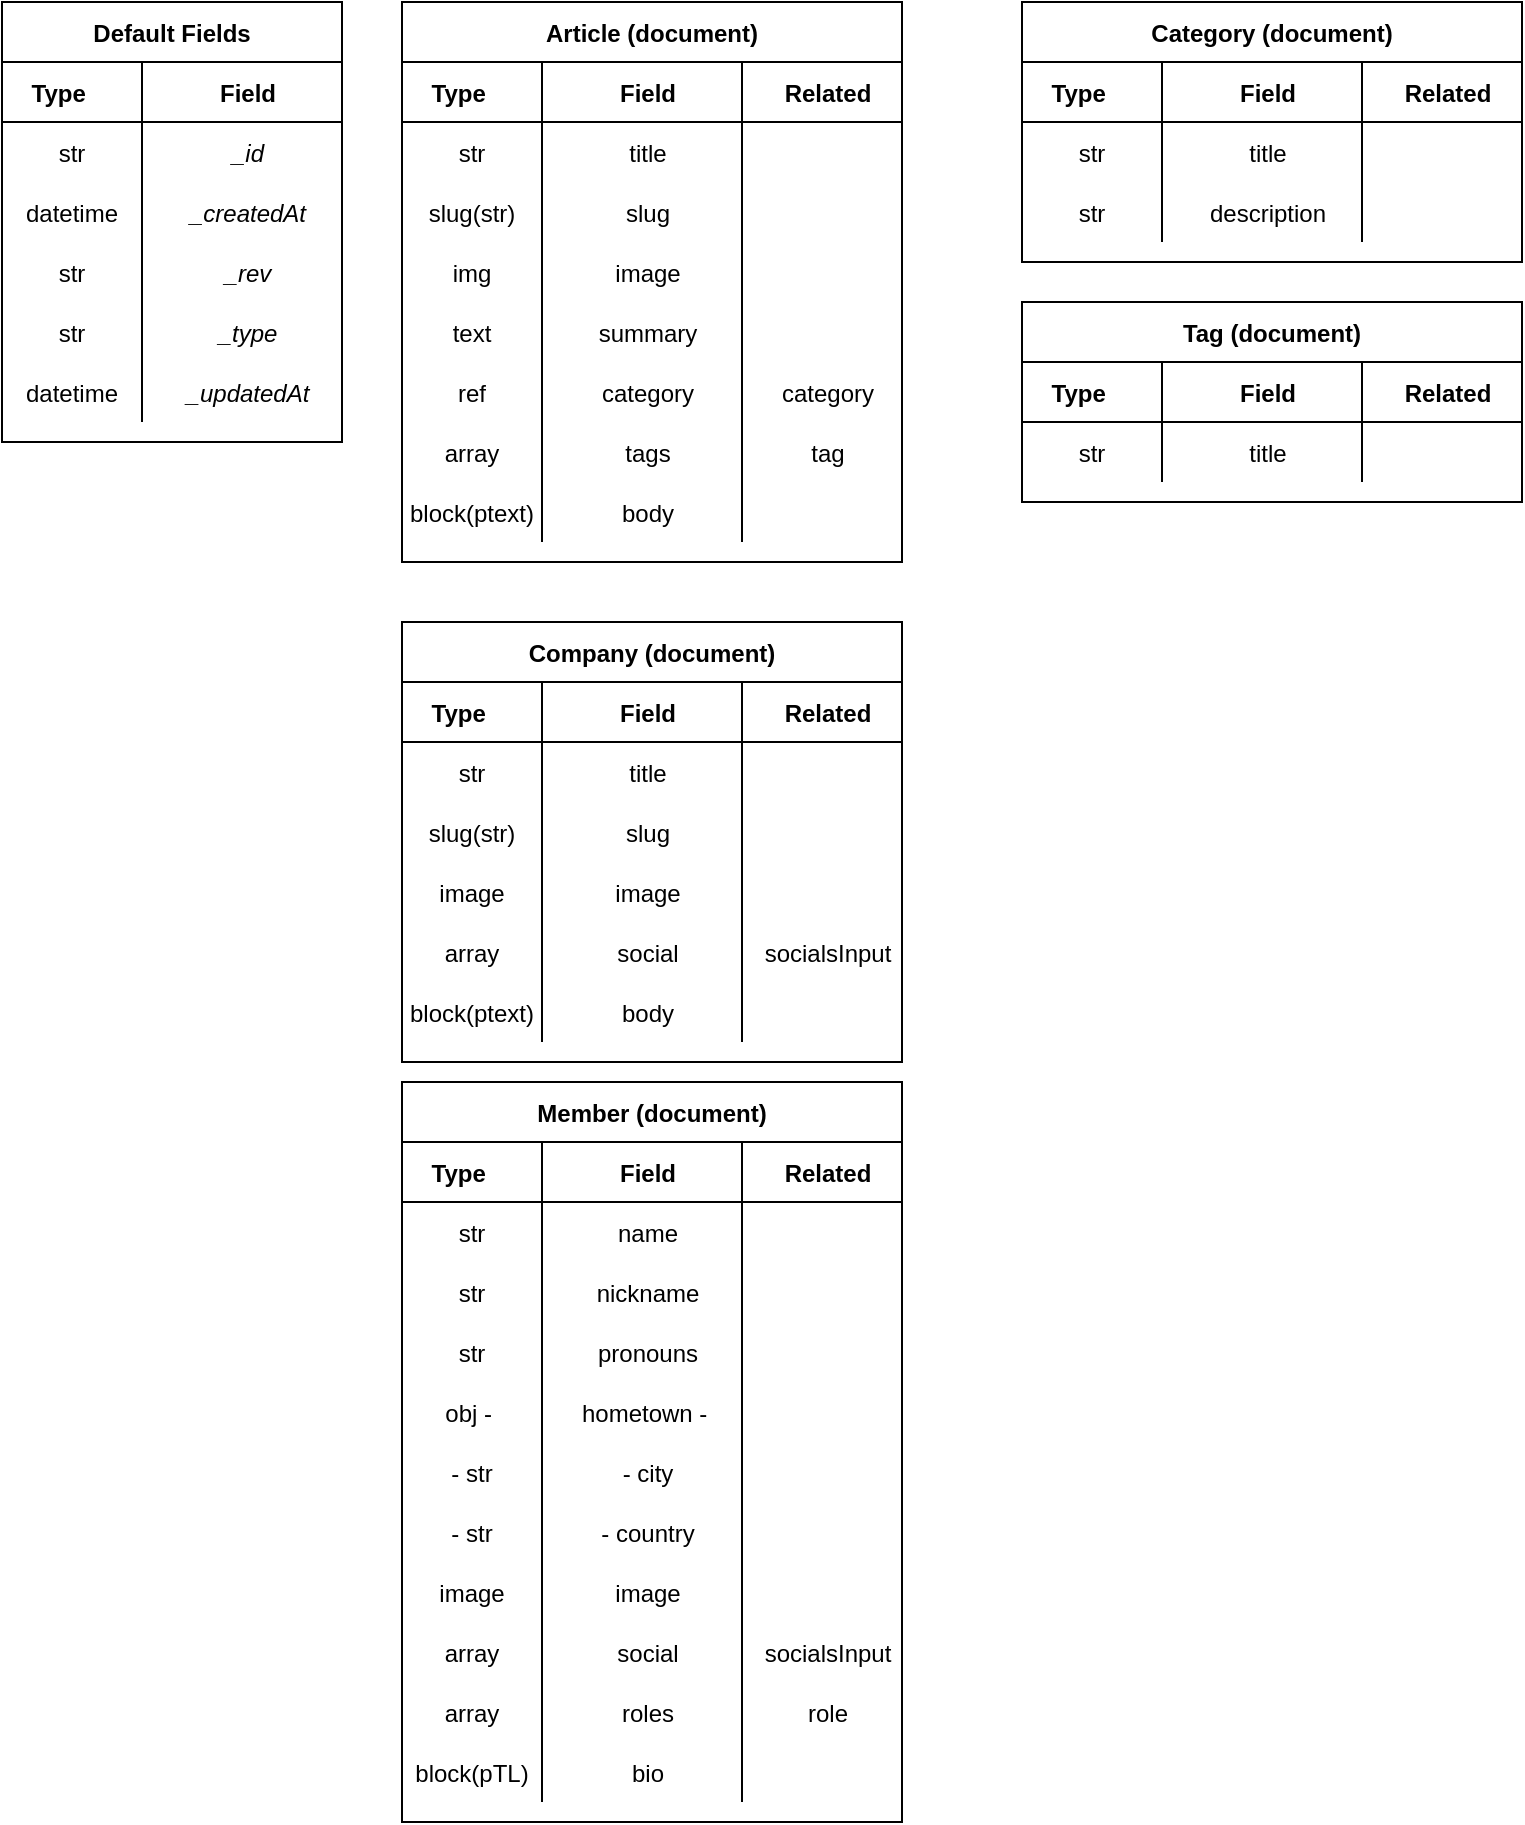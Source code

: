 <mxfile>
    <diagram id="h-HhkuDY_JDC9qcT5N-g" name="Schema">
        <mxGraphModel dx="419" dy="474" grid="1" gridSize="10" guides="1" tooltips="1" connect="1" arrows="1" fold="1" page="1" pageScale="1" pageWidth="1600" pageHeight="1200" math="0" shadow="0">
            <root>
                <mxCell id="0"/>
                <mxCell id="1" parent="0"/>
                <mxCell id="96" value="Article (document)" style="shape=table;startSize=30;container=1;collapsible=1;childLayout=tableLayout;fixedRows=1;rowLines=0;fontStyle=1;align=center;resizeLast=1;fontFamily=Helvetica;fontColor=#000000;" vertex="1" parent="1">
                    <mxGeometry x="220" y="40" width="250" height="280" as="geometry"/>
                </mxCell>
                <mxCell id="97" value="" style="shape=partialRectangle;collapsible=0;dropTarget=0;pointerEvents=0;fillColor=none;top=0;left=0;bottom=1;right=0;points=[[0,0.5],[1,0.5]];portConstraint=eastwest;fontFamily=Helvetica;fontColor=#000000;align=center;strokeColor=default;" vertex="1" parent="96">
                    <mxGeometry y="30" width="250" height="30" as="geometry"/>
                </mxCell>
                <mxCell id="98" value="Type    " style="shape=partialRectangle;connectable=0;fillColor=none;top=0;left=0;bottom=0;right=0;fontStyle=1;overflow=hidden;fontFamily=Helvetica;fontColor=#000000;align=center;strokeColor=default;" vertex="1" parent="97">
                    <mxGeometry width="70" height="30" as="geometry">
                        <mxRectangle width="70" height="30" as="alternateBounds"/>
                    </mxGeometry>
                </mxCell>
                <mxCell id="99" value="Field" style="shape=partialRectangle;connectable=0;fillColor=none;top=0;left=0;bottom=0;right=0;align=center;spacingLeft=6;fontStyle=1;overflow=hidden;fontFamily=Helvetica;fontColor=#000000;strokeColor=default;" vertex="1" parent="97">
                    <mxGeometry x="70" width="100" height="30" as="geometry">
                        <mxRectangle width="100" height="30" as="alternateBounds"/>
                    </mxGeometry>
                </mxCell>
                <mxCell id="118" value="Related" style="shape=partialRectangle;connectable=0;fillColor=none;top=0;left=0;bottom=0;right=0;align=center;spacingLeft=6;fontStyle=1;overflow=hidden;fontFamily=Helvetica;fontColor=#000000;strokeColor=default;" vertex="1" parent="97">
                    <mxGeometry x="170" width="80" height="30" as="geometry">
                        <mxRectangle width="80" height="30" as="alternateBounds"/>
                    </mxGeometry>
                </mxCell>
                <mxCell id="106" value="" style="shape=partialRectangle;collapsible=0;dropTarget=0;pointerEvents=0;fillColor=none;top=0;left=0;bottom=0;right=0;points=[[0,0.5],[1,0.5]];portConstraint=eastwest;fontFamily=Helvetica;fontColor=#000000;align=center;strokeColor=default;perimeterSpacing=1;" vertex="1" parent="96">
                    <mxGeometry y="60" width="250" height="30" as="geometry"/>
                </mxCell>
                <mxCell id="107" value="str" style="shape=partialRectangle;connectable=0;fillColor=none;top=0;left=0;bottom=0;right=0;editable=1;overflow=hidden;fontFamily=Helvetica;fontColor=#000000;align=center;strokeColor=default;perimeterSpacing=1;" vertex="1" parent="106">
                    <mxGeometry width="70" height="30" as="geometry">
                        <mxRectangle width="70" height="30" as="alternateBounds"/>
                    </mxGeometry>
                </mxCell>
                <mxCell id="108" value="title" style="shape=partialRectangle;connectable=0;fillColor=none;top=0;left=0;bottom=0;right=0;align=center;spacingLeft=6;overflow=hidden;fontFamily=Helvetica;fontColor=#000000;strokeColor=default;perimeterSpacing=1;" vertex="1" parent="106">
                    <mxGeometry x="70" width="100" height="30" as="geometry">
                        <mxRectangle width="100" height="30" as="alternateBounds"/>
                    </mxGeometry>
                </mxCell>
                <mxCell id="124" style="shape=partialRectangle;connectable=0;fillColor=none;top=0;left=0;bottom=0;right=0;align=center;spacingLeft=6;overflow=hidden;fontFamily=Helvetica;fontColor=#000000;strokeColor=default;perimeterSpacing=1;" vertex="1" parent="106">
                    <mxGeometry x="170" width="80" height="30" as="geometry">
                        <mxRectangle width="80" height="30" as="alternateBounds"/>
                    </mxGeometry>
                </mxCell>
                <mxCell id="145" style="shape=partialRectangle;collapsible=0;dropTarget=0;pointerEvents=0;fillColor=none;top=0;left=0;bottom=0;right=0;points=[[0,0.5],[1,0.5]];portConstraint=eastwest;fontFamily=Helvetica;fontColor=#000000;align=center;strokeColor=default;perimeterSpacing=1;" vertex="1" parent="96">
                    <mxGeometry y="90" width="250" height="30" as="geometry"/>
                </mxCell>
                <mxCell id="146" value="slug(str)" style="shape=partialRectangle;connectable=0;fillColor=none;top=0;left=0;bottom=0;right=0;editable=1;overflow=hidden;fontFamily=Helvetica;fontColor=#000000;align=center;strokeColor=default;perimeterSpacing=1;" vertex="1" parent="145">
                    <mxGeometry width="70" height="30" as="geometry">
                        <mxRectangle width="70" height="30" as="alternateBounds"/>
                    </mxGeometry>
                </mxCell>
                <mxCell id="147" value="slug" style="shape=partialRectangle;connectable=0;fillColor=none;top=0;left=0;bottom=0;right=0;align=center;spacingLeft=6;overflow=hidden;fontFamily=Helvetica;fontColor=#000000;strokeColor=default;perimeterSpacing=1;" vertex="1" parent="145">
                    <mxGeometry x="70" width="100" height="30" as="geometry">
                        <mxRectangle width="100" height="30" as="alternateBounds"/>
                    </mxGeometry>
                </mxCell>
                <mxCell id="148" style="shape=partialRectangle;connectable=0;fillColor=none;top=0;left=0;bottom=0;right=0;align=center;spacingLeft=6;overflow=hidden;fontFamily=Helvetica;fontColor=#000000;strokeColor=default;perimeterSpacing=1;" vertex="1" parent="145">
                    <mxGeometry x="170" width="80" height="30" as="geometry">
                        <mxRectangle width="80" height="30" as="alternateBounds"/>
                    </mxGeometry>
                </mxCell>
                <mxCell id="141" style="shape=partialRectangle;collapsible=0;dropTarget=0;pointerEvents=0;fillColor=none;top=0;left=0;bottom=0;right=0;points=[[0,0.5],[1,0.5]];portConstraint=eastwest;fontFamily=Helvetica;fontColor=#000000;align=center;strokeColor=default;perimeterSpacing=1;" vertex="1" parent="96">
                    <mxGeometry y="120" width="250" height="30" as="geometry"/>
                </mxCell>
                <mxCell id="142" value="img" style="shape=partialRectangle;connectable=0;fillColor=none;top=0;left=0;bottom=0;right=0;editable=1;overflow=hidden;fontFamily=Helvetica;fontColor=#000000;align=center;strokeColor=default;perimeterSpacing=1;" vertex="1" parent="141">
                    <mxGeometry width="70" height="30" as="geometry">
                        <mxRectangle width="70" height="30" as="alternateBounds"/>
                    </mxGeometry>
                </mxCell>
                <mxCell id="143" value="image" style="shape=partialRectangle;connectable=0;fillColor=none;top=0;left=0;bottom=0;right=0;align=center;spacingLeft=6;overflow=hidden;fontFamily=Helvetica;fontColor=#000000;strokeColor=default;perimeterSpacing=1;" vertex="1" parent="141">
                    <mxGeometry x="70" width="100" height="30" as="geometry">
                        <mxRectangle width="100" height="30" as="alternateBounds"/>
                    </mxGeometry>
                </mxCell>
                <mxCell id="144" style="shape=partialRectangle;connectable=0;fillColor=none;top=0;left=0;bottom=0;right=0;align=center;spacingLeft=6;overflow=hidden;fontFamily=Helvetica;fontColor=#000000;strokeColor=default;perimeterSpacing=1;" vertex="1" parent="141">
                    <mxGeometry x="170" width="80" height="30" as="geometry">
                        <mxRectangle width="80" height="30" as="alternateBounds"/>
                    </mxGeometry>
                </mxCell>
                <mxCell id="137" style="shape=partialRectangle;collapsible=0;dropTarget=0;pointerEvents=0;fillColor=none;top=0;left=0;bottom=0;right=0;points=[[0,0.5],[1,0.5]];portConstraint=eastwest;fontFamily=Helvetica;fontColor=#000000;align=center;strokeColor=default;perimeterSpacing=1;" vertex="1" parent="96">
                    <mxGeometry y="150" width="250" height="30" as="geometry"/>
                </mxCell>
                <mxCell id="138" value="text" style="shape=partialRectangle;connectable=0;fillColor=none;top=0;left=0;bottom=0;right=0;editable=1;overflow=hidden;fontFamily=Helvetica;fontColor=#000000;align=center;strokeColor=default;perimeterSpacing=1;" vertex="1" parent="137">
                    <mxGeometry width="70" height="30" as="geometry">
                        <mxRectangle width="70" height="30" as="alternateBounds"/>
                    </mxGeometry>
                </mxCell>
                <mxCell id="139" value="summary" style="shape=partialRectangle;connectable=0;fillColor=none;top=0;left=0;bottom=0;right=0;align=center;spacingLeft=6;overflow=hidden;fontFamily=Helvetica;fontColor=#000000;strokeColor=default;perimeterSpacing=1;" vertex="1" parent="137">
                    <mxGeometry x="70" width="100" height="30" as="geometry">
                        <mxRectangle width="100" height="30" as="alternateBounds"/>
                    </mxGeometry>
                </mxCell>
                <mxCell id="140" style="shape=partialRectangle;connectable=0;fillColor=none;top=0;left=0;bottom=0;right=0;align=center;spacingLeft=6;overflow=hidden;fontFamily=Helvetica;fontColor=#000000;strokeColor=default;perimeterSpacing=1;" vertex="1" parent="137">
                    <mxGeometry x="170" width="80" height="30" as="geometry">
                        <mxRectangle width="80" height="30" as="alternateBounds"/>
                    </mxGeometry>
                </mxCell>
                <mxCell id="133" style="shape=partialRectangle;collapsible=0;dropTarget=0;pointerEvents=0;fillColor=none;top=0;left=0;bottom=0;right=0;points=[[0,0.5],[1,0.5]];portConstraint=eastwest;fontFamily=Helvetica;fontColor=#000000;align=center;strokeColor=default;perimeterSpacing=1;" vertex="1" parent="96">
                    <mxGeometry y="180" width="250" height="30" as="geometry"/>
                </mxCell>
                <mxCell id="134" value="ref" style="shape=partialRectangle;connectable=0;fillColor=none;top=0;left=0;bottom=0;right=0;editable=1;overflow=hidden;fontFamily=Helvetica;fontColor=#000000;align=center;strokeColor=default;perimeterSpacing=1;" vertex="1" parent="133">
                    <mxGeometry width="70" height="30" as="geometry">
                        <mxRectangle width="70" height="30" as="alternateBounds"/>
                    </mxGeometry>
                </mxCell>
                <mxCell id="135" value="category" style="shape=partialRectangle;connectable=0;fillColor=none;top=0;left=0;bottom=0;right=0;align=center;spacingLeft=6;overflow=hidden;fontFamily=Helvetica;fontColor=#000000;strokeColor=default;perimeterSpacing=1;" vertex="1" parent="133">
                    <mxGeometry x="70" width="100" height="30" as="geometry">
                        <mxRectangle width="100" height="30" as="alternateBounds"/>
                    </mxGeometry>
                </mxCell>
                <mxCell id="136" value="category" style="shape=partialRectangle;connectable=0;fillColor=none;top=0;left=0;bottom=0;right=0;align=center;spacingLeft=6;overflow=hidden;fontFamily=Helvetica;fontColor=#000000;strokeColor=default;perimeterSpacing=1;" vertex="1" parent="133">
                    <mxGeometry x="170" width="80" height="30" as="geometry">
                        <mxRectangle width="80" height="30" as="alternateBounds"/>
                    </mxGeometry>
                </mxCell>
                <mxCell id="129" style="shape=partialRectangle;collapsible=0;dropTarget=0;pointerEvents=0;fillColor=none;top=0;left=0;bottom=0;right=0;points=[[0,0.5],[1,0.5]];portConstraint=eastwest;fontFamily=Helvetica;fontColor=#000000;align=center;strokeColor=default;perimeterSpacing=1;" vertex="1" parent="96">
                    <mxGeometry y="210" width="250" height="30" as="geometry"/>
                </mxCell>
                <mxCell id="130" value="array" style="shape=partialRectangle;connectable=0;fillColor=none;top=0;left=0;bottom=0;right=0;editable=1;overflow=hidden;fontFamily=Helvetica;fontColor=#000000;align=center;strokeColor=default;perimeterSpacing=1;" vertex="1" parent="129">
                    <mxGeometry width="70" height="30" as="geometry">
                        <mxRectangle width="70" height="30" as="alternateBounds"/>
                    </mxGeometry>
                </mxCell>
                <mxCell id="131" value="tags" style="shape=partialRectangle;connectable=0;fillColor=none;top=0;left=0;bottom=0;right=0;align=center;spacingLeft=6;overflow=hidden;fontFamily=Helvetica;fontColor=#000000;strokeColor=default;perimeterSpacing=1;" vertex="1" parent="129">
                    <mxGeometry x="70" width="100" height="30" as="geometry">
                        <mxRectangle width="100" height="30" as="alternateBounds"/>
                    </mxGeometry>
                </mxCell>
                <mxCell id="132" value="tag" style="shape=partialRectangle;connectable=0;fillColor=none;top=0;left=0;bottom=0;right=0;align=center;spacingLeft=6;overflow=hidden;fontFamily=Helvetica;fontColor=#000000;strokeColor=default;perimeterSpacing=1;" vertex="1" parent="129">
                    <mxGeometry x="170" width="80" height="30" as="geometry">
                        <mxRectangle width="80" height="30" as="alternateBounds"/>
                    </mxGeometry>
                </mxCell>
                <mxCell id="125" style="shape=partialRectangle;collapsible=0;dropTarget=0;pointerEvents=0;fillColor=none;top=0;left=0;bottom=0;right=0;points=[[0,0.5],[1,0.5]];portConstraint=eastwest;fontFamily=Helvetica;fontColor=#000000;align=center;strokeColor=default;perimeterSpacing=1;" vertex="1" parent="96">
                    <mxGeometry y="240" width="250" height="30" as="geometry"/>
                </mxCell>
                <mxCell id="126" value="block(ptext)" style="shape=partialRectangle;connectable=0;fillColor=none;top=0;left=0;bottom=0;right=0;editable=1;overflow=hidden;fontFamily=Helvetica;fontColor=#000000;align=center;strokeColor=default;perimeterSpacing=1;" vertex="1" parent="125">
                    <mxGeometry width="70" height="30" as="geometry">
                        <mxRectangle width="70" height="30" as="alternateBounds"/>
                    </mxGeometry>
                </mxCell>
                <mxCell id="127" value="body" style="shape=partialRectangle;connectable=0;fillColor=none;top=0;left=0;bottom=0;right=0;align=center;spacingLeft=6;overflow=hidden;fontFamily=Helvetica;fontColor=#000000;strokeColor=default;perimeterSpacing=1;" vertex="1" parent="125">
                    <mxGeometry x="70" width="100" height="30" as="geometry">
                        <mxRectangle width="100" height="30" as="alternateBounds"/>
                    </mxGeometry>
                </mxCell>
                <mxCell id="128" style="shape=partialRectangle;connectable=0;fillColor=none;top=0;left=0;bottom=0;right=0;align=center;spacingLeft=6;overflow=hidden;fontFamily=Helvetica;fontColor=#000000;strokeColor=default;perimeterSpacing=1;" vertex="1" parent="125">
                    <mxGeometry x="170" width="80" height="30" as="geometry">
                        <mxRectangle width="80" height="30" as="alternateBounds"/>
                    </mxGeometry>
                </mxCell>
                <mxCell id="149" value="Category (document)" style="shape=table;startSize=30;container=1;collapsible=1;childLayout=tableLayout;fixedRows=1;rowLines=0;fontStyle=1;align=center;resizeLast=1;fontFamily=Helvetica;fontColor=#000000;" vertex="1" parent="1">
                    <mxGeometry x="530" y="40" width="250" height="130" as="geometry"/>
                </mxCell>
                <mxCell id="150" value="" style="shape=partialRectangle;collapsible=0;dropTarget=0;pointerEvents=0;fillColor=none;top=0;left=0;bottom=1;right=0;points=[[0,0.5],[1,0.5]];portConstraint=eastwest;fontFamily=Helvetica;fontColor=#000000;align=center;strokeColor=default;" vertex="1" parent="149">
                    <mxGeometry y="30" width="250" height="30" as="geometry"/>
                </mxCell>
                <mxCell id="151" value="Type    " style="shape=partialRectangle;connectable=0;fillColor=none;top=0;left=0;bottom=0;right=0;fontStyle=1;overflow=hidden;fontFamily=Helvetica;fontColor=#000000;align=center;strokeColor=default;" vertex="1" parent="150">
                    <mxGeometry width="70" height="30" as="geometry">
                        <mxRectangle width="70" height="30" as="alternateBounds"/>
                    </mxGeometry>
                </mxCell>
                <mxCell id="152" value="Field" style="shape=partialRectangle;connectable=0;fillColor=none;top=0;left=0;bottom=0;right=0;align=center;spacingLeft=6;fontStyle=1;overflow=hidden;fontFamily=Helvetica;fontColor=#000000;strokeColor=default;" vertex="1" parent="150">
                    <mxGeometry x="70" width="100" height="30" as="geometry">
                        <mxRectangle width="100" height="30" as="alternateBounds"/>
                    </mxGeometry>
                </mxCell>
                <mxCell id="153" value="Related" style="shape=partialRectangle;connectable=0;fillColor=none;top=0;left=0;bottom=0;right=0;align=center;spacingLeft=6;fontStyle=1;overflow=hidden;fontFamily=Helvetica;fontColor=#000000;strokeColor=default;" vertex="1" parent="150">
                    <mxGeometry x="170" width="80" height="30" as="geometry">
                        <mxRectangle width="80" height="30" as="alternateBounds"/>
                    </mxGeometry>
                </mxCell>
                <mxCell id="174" value="" style="shape=partialRectangle;collapsible=0;dropTarget=0;pointerEvents=0;fillColor=none;top=0;left=0;bottom=0;right=0;points=[[0,0.5],[1,0.5]];portConstraint=eastwest;fontFamily=Helvetica;fontColor=#000000;align=center;strokeColor=default;perimeterSpacing=1;" vertex="1" parent="149">
                    <mxGeometry y="60" width="250" height="30" as="geometry"/>
                </mxCell>
                <mxCell id="175" value="str" style="shape=partialRectangle;connectable=0;fillColor=none;top=0;left=0;bottom=0;right=0;editable=1;overflow=hidden;fontFamily=Helvetica;fontColor=#000000;align=center;strokeColor=default;perimeterSpacing=1;" vertex="1" parent="174">
                    <mxGeometry width="70" height="30" as="geometry">
                        <mxRectangle width="70" height="30" as="alternateBounds"/>
                    </mxGeometry>
                </mxCell>
                <mxCell id="176" value="title" style="shape=partialRectangle;connectable=0;fillColor=none;top=0;left=0;bottom=0;right=0;align=center;spacingLeft=6;overflow=hidden;fontFamily=Helvetica;fontColor=#000000;strokeColor=default;perimeterSpacing=1;" vertex="1" parent="174">
                    <mxGeometry x="70" width="100" height="30" as="geometry">
                        <mxRectangle width="100" height="30" as="alternateBounds"/>
                    </mxGeometry>
                </mxCell>
                <mxCell id="177" style="shape=partialRectangle;connectable=0;fillColor=none;top=0;left=0;bottom=0;right=0;align=center;spacingLeft=6;overflow=hidden;fontFamily=Helvetica;fontColor=#000000;strokeColor=default;perimeterSpacing=1;" vertex="1" parent="174">
                    <mxGeometry x="170" width="80" height="30" as="geometry">
                        <mxRectangle width="80" height="30" as="alternateBounds"/>
                    </mxGeometry>
                </mxCell>
                <mxCell id="178" style="shape=partialRectangle;collapsible=0;dropTarget=0;pointerEvents=0;fillColor=none;top=0;left=0;bottom=0;right=0;points=[[0,0.5],[1,0.5]];portConstraint=eastwest;fontFamily=Helvetica;fontColor=#000000;align=center;strokeColor=default;perimeterSpacing=1;" vertex="1" parent="149">
                    <mxGeometry y="90" width="250" height="30" as="geometry"/>
                </mxCell>
                <mxCell id="179" value="str" style="shape=partialRectangle;connectable=0;fillColor=none;top=0;left=0;bottom=0;right=0;editable=1;overflow=hidden;fontFamily=Helvetica;fontColor=#000000;align=center;strokeColor=default;perimeterSpacing=1;" vertex="1" parent="178">
                    <mxGeometry width="70" height="30" as="geometry">
                        <mxRectangle width="70" height="30" as="alternateBounds"/>
                    </mxGeometry>
                </mxCell>
                <mxCell id="180" value="description" style="shape=partialRectangle;connectable=0;fillColor=none;top=0;left=0;bottom=0;right=0;align=center;spacingLeft=6;overflow=hidden;fontFamily=Helvetica;fontColor=#000000;strokeColor=default;perimeterSpacing=1;" vertex="1" parent="178">
                    <mxGeometry x="70" width="100" height="30" as="geometry">
                        <mxRectangle width="100" height="30" as="alternateBounds"/>
                    </mxGeometry>
                </mxCell>
                <mxCell id="181" style="shape=partialRectangle;connectable=0;fillColor=none;top=0;left=0;bottom=0;right=0;align=center;spacingLeft=6;overflow=hidden;fontFamily=Helvetica;fontColor=#000000;strokeColor=default;perimeterSpacing=1;" vertex="1" parent="178">
                    <mxGeometry x="170" width="80" height="30" as="geometry">
                        <mxRectangle width="80" height="30" as="alternateBounds"/>
                    </mxGeometry>
                </mxCell>
                <mxCell id="202" value="Tag (document)" style="shape=table;startSize=30;container=1;collapsible=1;childLayout=tableLayout;fixedRows=1;rowLines=0;fontStyle=1;align=center;resizeLast=1;fontFamily=Helvetica;fontColor=#000000;" vertex="1" parent="1">
                    <mxGeometry x="530" y="190" width="250" height="100" as="geometry"/>
                </mxCell>
                <mxCell id="203" value="" style="shape=partialRectangle;collapsible=0;dropTarget=0;pointerEvents=0;fillColor=none;top=0;left=0;bottom=1;right=0;points=[[0,0.5],[1,0.5]];portConstraint=eastwest;fontFamily=Helvetica;fontColor=#000000;align=center;strokeColor=default;" vertex="1" parent="202">
                    <mxGeometry y="30" width="250" height="30" as="geometry"/>
                </mxCell>
                <mxCell id="204" value="Type    " style="shape=partialRectangle;connectable=0;fillColor=none;top=0;left=0;bottom=0;right=0;fontStyle=1;overflow=hidden;fontFamily=Helvetica;fontColor=#000000;align=center;strokeColor=default;" vertex="1" parent="203">
                    <mxGeometry width="70" height="30" as="geometry">
                        <mxRectangle width="70" height="30" as="alternateBounds"/>
                    </mxGeometry>
                </mxCell>
                <mxCell id="205" value="Field" style="shape=partialRectangle;connectable=0;fillColor=none;top=0;left=0;bottom=0;right=0;align=center;spacingLeft=6;fontStyle=1;overflow=hidden;fontFamily=Helvetica;fontColor=#000000;strokeColor=default;" vertex="1" parent="203">
                    <mxGeometry x="70" width="100" height="30" as="geometry">
                        <mxRectangle width="100" height="30" as="alternateBounds"/>
                    </mxGeometry>
                </mxCell>
                <mxCell id="206" value="Related" style="shape=partialRectangle;connectable=0;fillColor=none;top=0;left=0;bottom=0;right=0;align=center;spacingLeft=6;fontStyle=1;overflow=hidden;fontFamily=Helvetica;fontColor=#000000;strokeColor=default;" vertex="1" parent="203">
                    <mxGeometry x="170" width="80" height="30" as="geometry">
                        <mxRectangle width="80" height="30" as="alternateBounds"/>
                    </mxGeometry>
                </mxCell>
                <mxCell id="227" value="" style="shape=partialRectangle;collapsible=0;dropTarget=0;pointerEvents=0;fillColor=none;top=0;left=0;bottom=0;right=0;points=[[0,0.5],[1,0.5]];portConstraint=eastwest;fontFamily=Helvetica;fontColor=#000000;align=center;strokeColor=default;perimeterSpacing=1;" vertex="1" parent="202">
                    <mxGeometry y="60" width="250" height="30" as="geometry"/>
                </mxCell>
                <mxCell id="228" value="str" style="shape=partialRectangle;connectable=0;fillColor=none;top=0;left=0;bottom=0;right=0;editable=1;overflow=hidden;fontFamily=Helvetica;fontColor=#000000;align=center;strokeColor=default;perimeterSpacing=1;" vertex="1" parent="227">
                    <mxGeometry width="70" height="30" as="geometry">
                        <mxRectangle width="70" height="30" as="alternateBounds"/>
                    </mxGeometry>
                </mxCell>
                <mxCell id="229" value="title" style="shape=partialRectangle;connectable=0;fillColor=none;top=0;left=0;bottom=0;right=0;align=center;spacingLeft=6;overflow=hidden;fontFamily=Helvetica;fontColor=#000000;strokeColor=default;perimeterSpacing=1;" vertex="1" parent="227">
                    <mxGeometry x="70" width="100" height="30" as="geometry">
                        <mxRectangle width="100" height="30" as="alternateBounds"/>
                    </mxGeometry>
                </mxCell>
                <mxCell id="230" style="shape=partialRectangle;connectable=0;fillColor=none;top=0;left=0;bottom=0;right=0;align=center;spacingLeft=6;overflow=hidden;fontFamily=Helvetica;fontColor=#000000;strokeColor=default;perimeterSpacing=1;" vertex="1" parent="227">
                    <mxGeometry x="170" width="80" height="30" as="geometry">
                        <mxRectangle width="80" height="30" as="alternateBounds"/>
                    </mxGeometry>
                </mxCell>
                <mxCell id="235" value="Default Fields" style="shape=table;startSize=30;container=1;collapsible=1;childLayout=tableLayout;fixedRows=1;rowLines=0;fontStyle=1;align=center;resizeLast=1;fontFamily=Helvetica;fontColor=#000000;" vertex="1" parent="1">
                    <mxGeometry x="20" y="40" width="170" height="220" as="geometry"/>
                </mxCell>
                <mxCell id="236" value="" style="shape=partialRectangle;collapsible=0;dropTarget=0;pointerEvents=0;fillColor=none;top=0;left=0;bottom=1;right=0;points=[[0,0.5],[1,0.5]];portConstraint=eastwest;fontFamily=Helvetica;fontColor=#000000;align=center;strokeColor=default;" vertex="1" parent="235">
                    <mxGeometry y="30" width="170" height="30" as="geometry"/>
                </mxCell>
                <mxCell id="237" value="Type    " style="shape=partialRectangle;connectable=0;fillColor=none;top=0;left=0;bottom=0;right=0;fontStyle=1;overflow=hidden;fontFamily=Helvetica;fontColor=#000000;align=center;strokeColor=default;" vertex="1" parent="236">
                    <mxGeometry width="70" height="30" as="geometry">
                        <mxRectangle width="70" height="30" as="alternateBounds"/>
                    </mxGeometry>
                </mxCell>
                <mxCell id="238" value="Field" style="shape=partialRectangle;connectable=0;fillColor=none;top=0;left=0;bottom=0;right=0;align=center;spacingLeft=6;fontStyle=1;overflow=hidden;fontFamily=Helvetica;fontColor=#000000;strokeColor=default;" vertex="1" parent="236">
                    <mxGeometry x="70" width="100" height="30" as="geometry">
                        <mxRectangle width="100" height="30" as="alternateBounds"/>
                    </mxGeometry>
                </mxCell>
                <mxCell id="240" style="shape=partialRectangle;collapsible=0;dropTarget=0;pointerEvents=0;fillColor=none;top=0;left=0;bottom=0;right=0;points=[[0,0.5],[1,0.5]];portConstraint=eastwest;fontFamily=Helvetica;fontColor=#000000;align=center;strokeColor=default;perimeterSpacing=1;" vertex="1" parent="235">
                    <mxGeometry y="60" width="170" height="30" as="geometry"/>
                </mxCell>
                <mxCell id="241" value="str" style="shape=partialRectangle;connectable=0;fillColor=none;top=0;left=0;bottom=0;right=0;editable=1;overflow=hidden;fontFamily=Helvetica;fontColor=#000000;align=center;strokeColor=default;perimeterSpacing=1;" vertex="1" parent="240">
                    <mxGeometry width="70" height="30" as="geometry">
                        <mxRectangle width="70" height="30" as="alternateBounds"/>
                    </mxGeometry>
                </mxCell>
                <mxCell id="242" value="_id" style="shape=partialRectangle;connectable=0;fillColor=none;top=0;left=0;bottom=0;right=0;align=center;spacingLeft=6;overflow=hidden;fontFamily=Helvetica;fontColor=#000000;fontStyle=2;strokeColor=default;perimeterSpacing=1;" vertex="1" parent="240">
                    <mxGeometry x="70" width="100" height="30" as="geometry">
                        <mxRectangle width="100" height="30" as="alternateBounds"/>
                    </mxGeometry>
                </mxCell>
                <mxCell id="244" style="shape=partialRectangle;collapsible=0;dropTarget=0;pointerEvents=0;fillColor=none;top=0;left=0;bottom=0;right=0;points=[[0,0.5],[1,0.5]];portConstraint=eastwest;fontFamily=Helvetica;fontColor=#000000;align=center;strokeColor=default;perimeterSpacing=1;" vertex="1" parent="235">
                    <mxGeometry y="90" width="170" height="30" as="geometry"/>
                </mxCell>
                <mxCell id="245" value="datetime" style="shape=partialRectangle;connectable=0;fillColor=none;top=0;left=0;bottom=0;right=0;editable=1;overflow=hidden;fontFamily=Helvetica;fontColor=#000000;align=center;strokeColor=default;perimeterSpacing=1;" vertex="1" parent="244">
                    <mxGeometry width="70" height="30" as="geometry">
                        <mxRectangle width="70" height="30" as="alternateBounds"/>
                    </mxGeometry>
                </mxCell>
                <mxCell id="246" value="_createdAt" style="shape=partialRectangle;connectable=0;fillColor=none;top=0;left=0;bottom=0;right=0;align=center;spacingLeft=6;overflow=hidden;fontFamily=Helvetica;fontStyle=2;fontColor=#000000;strokeColor=default;perimeterSpacing=1;" vertex="1" parent="244">
                    <mxGeometry x="70" width="100" height="30" as="geometry">
                        <mxRectangle width="100" height="30" as="alternateBounds"/>
                    </mxGeometry>
                </mxCell>
                <mxCell id="248" style="shape=partialRectangle;collapsible=0;dropTarget=0;pointerEvents=0;fillColor=none;top=0;left=0;bottom=0;right=0;points=[[0,0.5],[1,0.5]];portConstraint=eastwest;fontFamily=Helvetica;fontColor=#000000;align=center;strokeColor=default;perimeterSpacing=1;" vertex="1" parent="235">
                    <mxGeometry y="120" width="170" height="30" as="geometry"/>
                </mxCell>
                <mxCell id="249" value="str" style="shape=partialRectangle;connectable=0;fillColor=none;top=0;left=0;bottom=0;right=0;editable=1;overflow=hidden;fontFamily=Helvetica;fontColor=#000000;align=center;strokeColor=default;perimeterSpacing=1;" vertex="1" parent="248">
                    <mxGeometry width="70" height="30" as="geometry">
                        <mxRectangle width="70" height="30" as="alternateBounds"/>
                    </mxGeometry>
                </mxCell>
                <mxCell id="250" value="_rev" style="shape=partialRectangle;connectable=0;fillColor=none;top=0;left=0;bottom=0;right=0;align=center;spacingLeft=6;overflow=hidden;fontFamily=Helvetica;fontColor=#000000;fontStyle=2;strokeColor=default;perimeterSpacing=1;" vertex="1" parent="248">
                    <mxGeometry x="70" width="100" height="30" as="geometry">
                        <mxRectangle width="100" height="30" as="alternateBounds"/>
                    </mxGeometry>
                </mxCell>
                <mxCell id="252" value="" style="shape=partialRectangle;collapsible=0;dropTarget=0;pointerEvents=0;fillColor=none;top=0;left=0;bottom=0;right=0;points=[[0,0.5],[1,0.5]];portConstraint=eastwest;fontFamily=Helvetica;fontColor=#000000;align=center;strokeColor=default;perimeterSpacing=1;" vertex="1" parent="235">
                    <mxGeometry y="150" width="170" height="30" as="geometry"/>
                </mxCell>
                <mxCell id="253" value="str" style="shape=partialRectangle;connectable=0;fillColor=none;top=0;left=0;bottom=0;right=0;editable=1;overflow=hidden;fontFamily=Helvetica;fontColor=#000000;align=center;strokeColor=default;perimeterSpacing=1;" vertex="1" parent="252">
                    <mxGeometry width="70" height="30" as="geometry">
                        <mxRectangle width="70" height="30" as="alternateBounds"/>
                    </mxGeometry>
                </mxCell>
                <mxCell id="254" value="_type" style="shape=partialRectangle;connectable=0;fillColor=none;top=0;left=0;bottom=0;right=0;align=center;spacingLeft=6;overflow=hidden;fontFamily=Helvetica;fontStyle=2;fontColor=#000000;strokeColor=default;perimeterSpacing=1;" vertex="1" parent="252">
                    <mxGeometry x="70" width="100" height="30" as="geometry">
                        <mxRectangle width="100" height="30" as="alternateBounds"/>
                    </mxGeometry>
                </mxCell>
                <mxCell id="256" value="" style="shape=partialRectangle;collapsible=0;dropTarget=0;pointerEvents=0;fillColor=none;top=0;left=0;bottom=0;right=0;points=[[0,0.5],[1,0.5]];portConstraint=eastwest;fontFamily=Helvetica;fontColor=#000000;align=center;strokeColor=default;perimeterSpacing=1;" vertex="1" parent="235">
                    <mxGeometry y="180" width="170" height="30" as="geometry"/>
                </mxCell>
                <mxCell id="257" value="datetime" style="shape=partialRectangle;connectable=0;fillColor=none;top=0;left=0;bottom=0;right=0;editable=1;overflow=hidden;fontFamily=Helvetica;fontColor=#000000;align=center;strokeColor=default;perimeterSpacing=1;" vertex="1" parent="256">
                    <mxGeometry width="70" height="30" as="geometry">
                        <mxRectangle width="70" height="30" as="alternateBounds"/>
                    </mxGeometry>
                </mxCell>
                <mxCell id="258" value="_updatedAt" style="shape=partialRectangle;connectable=0;fillColor=none;top=0;left=0;bottom=0;right=0;align=center;spacingLeft=6;overflow=hidden;fontFamily=Helvetica;fontStyle=2;fontColor=#000000;strokeColor=default;perimeterSpacing=1;" vertex="1" parent="256">
                    <mxGeometry x="70" width="100" height="30" as="geometry">
                        <mxRectangle width="100" height="30" as="alternateBounds"/>
                    </mxGeometry>
                </mxCell>
                <mxCell id="268" value="Company (document)" style="shape=table;startSize=30;container=1;collapsible=1;childLayout=tableLayout;fixedRows=1;rowLines=0;fontStyle=1;align=center;resizeLast=1;fontFamily=Helvetica;fontColor=#000000;" vertex="1" parent="1">
                    <mxGeometry x="220" y="350" width="250" height="220" as="geometry"/>
                </mxCell>
                <mxCell id="269" value="" style="shape=partialRectangle;collapsible=0;dropTarget=0;pointerEvents=0;fillColor=none;top=0;left=0;bottom=1;right=0;points=[[0,0.5],[1,0.5]];portConstraint=eastwest;fontFamily=Helvetica;fontColor=#000000;align=center;strokeColor=default;" vertex="1" parent="268">
                    <mxGeometry y="30" width="250" height="30" as="geometry"/>
                </mxCell>
                <mxCell id="270" value="Type    " style="shape=partialRectangle;connectable=0;fillColor=none;top=0;left=0;bottom=0;right=0;fontStyle=1;overflow=hidden;fontFamily=Helvetica;fontColor=#000000;align=center;strokeColor=default;" vertex="1" parent="269">
                    <mxGeometry width="70" height="30" as="geometry">
                        <mxRectangle width="70" height="30" as="alternateBounds"/>
                    </mxGeometry>
                </mxCell>
                <mxCell id="271" value="Field" style="shape=partialRectangle;connectable=0;fillColor=none;top=0;left=0;bottom=0;right=0;align=center;spacingLeft=6;fontStyle=1;overflow=hidden;fontFamily=Helvetica;fontColor=#000000;strokeColor=default;" vertex="1" parent="269">
                    <mxGeometry x="70" width="100" height="30" as="geometry">
                        <mxRectangle width="100" height="30" as="alternateBounds"/>
                    </mxGeometry>
                </mxCell>
                <mxCell id="272" value="Related" style="shape=partialRectangle;connectable=0;fillColor=none;top=0;left=0;bottom=0;right=0;align=center;spacingLeft=6;fontStyle=1;overflow=hidden;fontFamily=Helvetica;fontColor=#000000;strokeColor=default;" vertex="1" parent="269">
                    <mxGeometry x="170" width="80" height="30" as="geometry">
                        <mxRectangle width="80" height="30" as="alternateBounds"/>
                    </mxGeometry>
                </mxCell>
                <mxCell id="273" value="" style="shape=partialRectangle;collapsible=0;dropTarget=0;pointerEvents=0;fillColor=none;top=0;left=0;bottom=0;right=0;points=[[0,0.5],[1,0.5]];portConstraint=eastwest;fontFamily=Helvetica;fontColor=#000000;align=center;strokeColor=default;perimeterSpacing=1;" vertex="1" parent="268">
                    <mxGeometry y="60" width="250" height="30" as="geometry"/>
                </mxCell>
                <mxCell id="274" value="str" style="shape=partialRectangle;connectable=0;fillColor=none;top=0;left=0;bottom=0;right=0;editable=1;overflow=hidden;fontFamily=Helvetica;fontColor=#000000;align=center;strokeColor=default;perimeterSpacing=1;" vertex="1" parent="273">
                    <mxGeometry width="70" height="30" as="geometry">
                        <mxRectangle width="70" height="30" as="alternateBounds"/>
                    </mxGeometry>
                </mxCell>
                <mxCell id="275" value="title" style="shape=partialRectangle;connectable=0;fillColor=none;top=0;left=0;bottom=0;right=0;align=center;spacingLeft=6;overflow=hidden;fontFamily=Helvetica;fontColor=#000000;strokeColor=default;perimeterSpacing=1;" vertex="1" parent="273">
                    <mxGeometry x="70" width="100" height="30" as="geometry">
                        <mxRectangle width="100" height="30" as="alternateBounds"/>
                    </mxGeometry>
                </mxCell>
                <mxCell id="276" style="shape=partialRectangle;connectable=0;fillColor=none;top=0;left=0;bottom=0;right=0;align=center;spacingLeft=6;overflow=hidden;fontFamily=Helvetica;fontColor=#000000;strokeColor=default;perimeterSpacing=1;" vertex="1" parent="273">
                    <mxGeometry x="170" width="80" height="30" as="geometry">
                        <mxRectangle width="80" height="30" as="alternateBounds"/>
                    </mxGeometry>
                </mxCell>
                <mxCell id="277" style="shape=partialRectangle;collapsible=0;dropTarget=0;pointerEvents=0;fillColor=none;top=0;left=0;bottom=0;right=0;points=[[0,0.5],[1,0.5]];portConstraint=eastwest;fontFamily=Helvetica;fontColor=#000000;align=center;strokeColor=default;perimeterSpacing=1;" vertex="1" parent="268">
                    <mxGeometry y="90" width="250" height="30" as="geometry"/>
                </mxCell>
                <mxCell id="278" value="slug(str)" style="shape=partialRectangle;connectable=0;fillColor=none;top=0;left=0;bottom=0;right=0;editable=1;overflow=hidden;fontFamily=Helvetica;fontColor=#000000;align=center;strokeColor=default;perimeterSpacing=1;" vertex="1" parent="277">
                    <mxGeometry width="70" height="30" as="geometry">
                        <mxRectangle width="70" height="30" as="alternateBounds"/>
                    </mxGeometry>
                </mxCell>
                <mxCell id="279" value="slug" style="shape=partialRectangle;connectable=0;fillColor=none;top=0;left=0;bottom=0;right=0;align=center;spacingLeft=6;overflow=hidden;fontFamily=Helvetica;fontColor=#000000;strokeColor=default;perimeterSpacing=1;" vertex="1" parent="277">
                    <mxGeometry x="70" width="100" height="30" as="geometry">
                        <mxRectangle width="100" height="30" as="alternateBounds"/>
                    </mxGeometry>
                </mxCell>
                <mxCell id="280" style="shape=partialRectangle;connectable=0;fillColor=none;top=0;left=0;bottom=0;right=0;align=center;spacingLeft=6;overflow=hidden;fontFamily=Helvetica;fontColor=#000000;strokeColor=default;perimeterSpacing=1;" vertex="1" parent="277">
                    <mxGeometry x="170" width="80" height="30" as="geometry">
                        <mxRectangle width="80" height="30" as="alternateBounds"/>
                    </mxGeometry>
                </mxCell>
                <mxCell id="281" style="shape=partialRectangle;collapsible=0;dropTarget=0;pointerEvents=0;fillColor=none;top=0;left=0;bottom=0;right=0;points=[[0,0.5],[1,0.5]];portConstraint=eastwest;fontFamily=Helvetica;fontColor=#000000;align=center;strokeColor=default;perimeterSpacing=1;" vertex="1" parent="268">
                    <mxGeometry y="120" width="250" height="30" as="geometry"/>
                </mxCell>
                <mxCell id="282" value="image" style="shape=partialRectangle;connectable=0;fillColor=none;top=0;left=0;bottom=0;right=0;editable=1;overflow=hidden;fontFamily=Helvetica;fontColor=#000000;align=center;strokeColor=default;perimeterSpacing=1;" vertex="1" parent="281">
                    <mxGeometry width="70" height="30" as="geometry">
                        <mxRectangle width="70" height="30" as="alternateBounds"/>
                    </mxGeometry>
                </mxCell>
                <mxCell id="283" value="image" style="shape=partialRectangle;connectable=0;fillColor=none;top=0;left=0;bottom=0;right=0;align=center;spacingLeft=6;overflow=hidden;fontFamily=Helvetica;fontColor=#000000;strokeColor=default;perimeterSpacing=1;" vertex="1" parent="281">
                    <mxGeometry x="70" width="100" height="30" as="geometry">
                        <mxRectangle width="100" height="30" as="alternateBounds"/>
                    </mxGeometry>
                </mxCell>
                <mxCell id="284" style="shape=partialRectangle;connectable=0;fillColor=none;top=0;left=0;bottom=0;right=0;align=center;spacingLeft=6;overflow=hidden;fontFamily=Helvetica;fontColor=#000000;strokeColor=default;perimeterSpacing=1;" vertex="1" parent="281">
                    <mxGeometry x="170" width="80" height="30" as="geometry">
                        <mxRectangle width="80" height="30" as="alternateBounds"/>
                    </mxGeometry>
                </mxCell>
                <mxCell id="289" style="shape=partialRectangle;collapsible=0;dropTarget=0;pointerEvents=0;fillColor=none;top=0;left=0;bottom=0;right=0;points=[[0,0.5],[1,0.5]];portConstraint=eastwest;fontFamily=Helvetica;fontColor=#000000;align=center;strokeColor=default;perimeterSpacing=1;" vertex="1" parent="268">
                    <mxGeometry y="150" width="250" height="30" as="geometry"/>
                </mxCell>
                <mxCell id="290" value="array" style="shape=partialRectangle;connectable=0;fillColor=none;top=0;left=0;bottom=0;right=0;editable=1;overflow=hidden;fontFamily=Helvetica;fontColor=#000000;align=center;strokeColor=default;perimeterSpacing=1;" vertex="1" parent="289">
                    <mxGeometry width="70" height="30" as="geometry">
                        <mxRectangle width="70" height="30" as="alternateBounds"/>
                    </mxGeometry>
                </mxCell>
                <mxCell id="291" value="social" style="shape=partialRectangle;connectable=0;fillColor=none;top=0;left=0;bottom=0;right=0;align=center;spacingLeft=6;overflow=hidden;fontFamily=Helvetica;fontColor=#000000;strokeColor=default;perimeterSpacing=1;" vertex="1" parent="289">
                    <mxGeometry x="70" width="100" height="30" as="geometry">
                        <mxRectangle width="100" height="30" as="alternateBounds"/>
                    </mxGeometry>
                </mxCell>
                <mxCell id="292" value="socialsInput" style="shape=partialRectangle;connectable=0;fillColor=none;top=0;left=0;bottom=0;right=0;align=center;spacingLeft=6;overflow=hidden;fontFamily=Helvetica;fontColor=#000000;strokeColor=default;perimeterSpacing=1;" vertex="1" parent="289">
                    <mxGeometry x="170" width="80" height="30" as="geometry">
                        <mxRectangle width="80" height="30" as="alternateBounds"/>
                    </mxGeometry>
                </mxCell>
                <mxCell id="297" style="shape=partialRectangle;collapsible=0;dropTarget=0;pointerEvents=0;fillColor=none;top=0;left=0;bottom=0;right=0;points=[[0,0.5],[1,0.5]];portConstraint=eastwest;fontFamily=Helvetica;fontColor=#000000;align=center;strokeColor=default;perimeterSpacing=1;" vertex="1" parent="268">
                    <mxGeometry y="180" width="250" height="30" as="geometry"/>
                </mxCell>
                <mxCell id="298" value="block(ptext)" style="shape=partialRectangle;connectable=0;fillColor=none;top=0;left=0;bottom=0;right=0;editable=1;overflow=hidden;fontFamily=Helvetica;fontColor=#000000;align=center;strokeColor=default;perimeterSpacing=1;" vertex="1" parent="297">
                    <mxGeometry width="70" height="30" as="geometry">
                        <mxRectangle width="70" height="30" as="alternateBounds"/>
                    </mxGeometry>
                </mxCell>
                <mxCell id="299" value="body" style="shape=partialRectangle;connectable=0;fillColor=none;top=0;left=0;bottom=0;right=0;align=center;spacingLeft=6;overflow=hidden;fontFamily=Helvetica;fontColor=#000000;strokeColor=default;perimeterSpacing=1;" vertex="1" parent="297">
                    <mxGeometry x="70" width="100" height="30" as="geometry">
                        <mxRectangle width="100" height="30" as="alternateBounds"/>
                    </mxGeometry>
                </mxCell>
                <mxCell id="300" style="shape=partialRectangle;connectable=0;fillColor=none;top=0;left=0;bottom=0;right=0;align=center;spacingLeft=6;overflow=hidden;fontFamily=Helvetica;fontColor=#000000;strokeColor=default;perimeterSpacing=1;" vertex="1" parent="297">
                    <mxGeometry x="170" width="80" height="30" as="geometry">
                        <mxRectangle width="80" height="30" as="alternateBounds"/>
                    </mxGeometry>
                </mxCell>
                <mxCell id="301" value="Member (document)" style="shape=table;startSize=30;container=1;collapsible=1;childLayout=tableLayout;fixedRows=1;rowLines=0;fontStyle=1;align=center;resizeLast=1;fontFamily=Helvetica;fontColor=#000000;" vertex="1" parent="1">
                    <mxGeometry x="220" y="580" width="250" height="370" as="geometry"/>
                </mxCell>
                <mxCell id="302" value="" style="shape=partialRectangle;collapsible=0;dropTarget=0;pointerEvents=0;fillColor=none;top=0;left=0;bottom=1;right=0;points=[[0,0.5],[1,0.5]];portConstraint=eastwest;fontFamily=Helvetica;fontColor=#000000;align=center;strokeColor=default;" vertex="1" parent="301">
                    <mxGeometry y="30" width="250" height="30" as="geometry"/>
                </mxCell>
                <mxCell id="303" value="Type    " style="shape=partialRectangle;connectable=0;fillColor=none;top=0;left=0;bottom=0;right=0;fontStyle=1;overflow=hidden;fontFamily=Helvetica;fontColor=#000000;align=center;strokeColor=default;" vertex="1" parent="302">
                    <mxGeometry width="70" height="30" as="geometry">
                        <mxRectangle width="70" height="30" as="alternateBounds"/>
                    </mxGeometry>
                </mxCell>
                <mxCell id="304" value="Field" style="shape=partialRectangle;connectable=0;fillColor=none;top=0;left=0;bottom=0;right=0;align=center;spacingLeft=6;fontStyle=1;overflow=hidden;fontFamily=Helvetica;fontColor=#000000;strokeColor=default;" vertex="1" parent="302">
                    <mxGeometry x="70" width="100" height="30" as="geometry">
                        <mxRectangle width="100" height="30" as="alternateBounds"/>
                    </mxGeometry>
                </mxCell>
                <mxCell id="305" value="Related" style="shape=partialRectangle;connectable=0;fillColor=none;top=0;left=0;bottom=0;right=0;align=center;spacingLeft=6;fontStyle=1;overflow=hidden;fontFamily=Helvetica;fontColor=#000000;strokeColor=default;" vertex="1" parent="302">
                    <mxGeometry x="170" width="80" height="30" as="geometry">
                        <mxRectangle width="80" height="30" as="alternateBounds"/>
                    </mxGeometry>
                </mxCell>
                <mxCell id="306" value="" style="shape=partialRectangle;collapsible=0;dropTarget=0;pointerEvents=0;fillColor=none;top=0;left=0;bottom=0;right=0;points=[[0,0.5],[1,0.5]];portConstraint=eastwest;fontFamily=Helvetica;fontColor=#000000;align=center;strokeColor=default;perimeterSpacing=1;" vertex="1" parent="301">
                    <mxGeometry y="60" width="250" height="30" as="geometry"/>
                </mxCell>
                <mxCell id="307" value="str" style="shape=partialRectangle;connectable=0;fillColor=none;top=0;left=0;bottom=0;right=0;editable=1;overflow=hidden;fontFamily=Helvetica;fontColor=#000000;align=center;strokeColor=default;perimeterSpacing=1;" vertex="1" parent="306">
                    <mxGeometry width="70" height="30" as="geometry">
                        <mxRectangle width="70" height="30" as="alternateBounds"/>
                    </mxGeometry>
                </mxCell>
                <mxCell id="308" value="name" style="shape=partialRectangle;connectable=0;fillColor=none;top=0;left=0;bottom=0;right=0;align=center;spacingLeft=6;overflow=hidden;fontFamily=Helvetica;fontColor=#000000;strokeColor=default;perimeterSpacing=1;" vertex="1" parent="306">
                    <mxGeometry x="70" width="100" height="30" as="geometry">
                        <mxRectangle width="100" height="30" as="alternateBounds"/>
                    </mxGeometry>
                </mxCell>
                <mxCell id="309" style="shape=partialRectangle;connectable=0;fillColor=none;top=0;left=0;bottom=0;right=0;align=center;spacingLeft=6;overflow=hidden;fontFamily=Helvetica;fontColor=#000000;strokeColor=default;perimeterSpacing=1;" vertex="1" parent="306">
                    <mxGeometry x="170" width="80" height="30" as="geometry">
                        <mxRectangle width="80" height="30" as="alternateBounds"/>
                    </mxGeometry>
                </mxCell>
                <mxCell id="326" style="shape=partialRectangle;collapsible=0;dropTarget=0;pointerEvents=0;fillColor=none;top=0;left=0;bottom=0;right=0;points=[[0,0.5],[1,0.5]];portConstraint=eastwest;fontFamily=Helvetica;fontColor=#000000;align=center;strokeColor=default;perimeterSpacing=1;" vertex="1" parent="301">
                    <mxGeometry y="90" width="250" height="30" as="geometry"/>
                </mxCell>
                <mxCell id="327" value="str" style="shape=partialRectangle;connectable=0;fillColor=none;top=0;left=0;bottom=0;right=0;editable=1;overflow=hidden;fontFamily=Helvetica;fontColor=#000000;align=center;strokeColor=default;perimeterSpacing=1;" vertex="1" parent="326">
                    <mxGeometry width="70" height="30" as="geometry">
                        <mxRectangle width="70" height="30" as="alternateBounds"/>
                    </mxGeometry>
                </mxCell>
                <mxCell id="328" value="nickname" style="shape=partialRectangle;connectable=0;fillColor=none;top=0;left=0;bottom=0;right=0;align=center;spacingLeft=6;overflow=hidden;fontFamily=Helvetica;fontColor=#000000;strokeColor=default;perimeterSpacing=1;" vertex="1" parent="326">
                    <mxGeometry x="70" width="100" height="30" as="geometry">
                        <mxRectangle width="100" height="30" as="alternateBounds"/>
                    </mxGeometry>
                </mxCell>
                <mxCell id="329" style="shape=partialRectangle;connectable=0;fillColor=none;top=0;left=0;bottom=0;right=0;align=center;spacingLeft=6;overflow=hidden;fontFamily=Helvetica;fontColor=#000000;strokeColor=default;perimeterSpacing=1;" vertex="1" parent="326">
                    <mxGeometry x="170" width="80" height="30" as="geometry">
                        <mxRectangle width="80" height="30" as="alternateBounds"/>
                    </mxGeometry>
                </mxCell>
                <mxCell id="330" style="shape=partialRectangle;collapsible=0;dropTarget=0;pointerEvents=0;fillColor=none;top=0;left=0;bottom=0;right=0;points=[[0,0.5],[1,0.5]];portConstraint=eastwest;fontFamily=Helvetica;fontColor=#000000;align=center;strokeColor=default;perimeterSpacing=1;" vertex="1" parent="301">
                    <mxGeometry y="120" width="250" height="30" as="geometry"/>
                </mxCell>
                <mxCell id="331" value="str" style="shape=partialRectangle;connectable=0;fillColor=none;top=0;left=0;bottom=0;right=0;editable=1;overflow=hidden;fontFamily=Helvetica;fontColor=#000000;align=center;strokeColor=default;perimeterSpacing=1;" vertex="1" parent="330">
                    <mxGeometry width="70" height="30" as="geometry">
                        <mxRectangle width="70" height="30" as="alternateBounds"/>
                    </mxGeometry>
                </mxCell>
                <mxCell id="332" value="pronouns" style="shape=partialRectangle;connectable=0;fillColor=none;top=0;left=0;bottom=0;right=0;align=center;spacingLeft=6;overflow=hidden;fontFamily=Helvetica;fontColor=#000000;strokeColor=default;perimeterSpacing=1;" vertex="1" parent="330">
                    <mxGeometry x="70" width="100" height="30" as="geometry">
                        <mxRectangle width="100" height="30" as="alternateBounds"/>
                    </mxGeometry>
                </mxCell>
                <mxCell id="333" style="shape=partialRectangle;connectable=0;fillColor=none;top=0;left=0;bottom=0;right=0;align=center;spacingLeft=6;overflow=hidden;fontFamily=Helvetica;fontColor=#000000;strokeColor=default;perimeterSpacing=1;" vertex="1" parent="330">
                    <mxGeometry x="170" width="80" height="30" as="geometry">
                        <mxRectangle width="80" height="30" as="alternateBounds"/>
                    </mxGeometry>
                </mxCell>
                <mxCell id="310" style="shape=partialRectangle;collapsible=0;dropTarget=0;pointerEvents=0;fillColor=none;top=0;left=0;bottom=0;right=0;points=[[0,0.5],[1,0.5]];portConstraint=eastwest;fontFamily=Helvetica;fontColor=#000000;align=center;strokeColor=default;perimeterSpacing=1;" vertex="1" parent="301">
                    <mxGeometry y="150" width="250" height="30" as="geometry"/>
                </mxCell>
                <mxCell id="311" value="obj - " style="shape=partialRectangle;connectable=0;fillColor=none;top=0;left=0;bottom=0;right=0;editable=1;overflow=hidden;fontFamily=Helvetica;fontColor=#000000;align=center;strokeColor=default;perimeterSpacing=1;" vertex="1" parent="310">
                    <mxGeometry width="70" height="30" as="geometry">
                        <mxRectangle width="70" height="30" as="alternateBounds"/>
                    </mxGeometry>
                </mxCell>
                <mxCell id="312" value="hometown - " style="shape=partialRectangle;connectable=0;fillColor=none;top=0;left=0;bottom=0;right=0;align=center;spacingLeft=6;overflow=hidden;fontFamily=Helvetica;fontColor=#000000;strokeColor=default;perimeterSpacing=1;" vertex="1" parent="310">
                    <mxGeometry x="70" width="100" height="30" as="geometry">
                        <mxRectangle width="100" height="30" as="alternateBounds"/>
                    </mxGeometry>
                </mxCell>
                <mxCell id="313" style="shape=partialRectangle;connectable=0;fillColor=none;top=0;left=0;bottom=0;right=0;align=center;spacingLeft=6;overflow=hidden;fontFamily=Helvetica;fontColor=#000000;strokeColor=default;perimeterSpacing=1;" vertex="1" parent="310">
                    <mxGeometry x="170" width="80" height="30" as="geometry">
                        <mxRectangle width="80" height="30" as="alternateBounds"/>
                    </mxGeometry>
                </mxCell>
                <mxCell id="334" style="shape=partialRectangle;collapsible=0;dropTarget=0;pointerEvents=0;fillColor=none;top=0;left=0;bottom=0;right=0;points=[[0,0.5],[1,0.5]];portConstraint=eastwest;fontFamily=Helvetica;fontColor=#000000;align=center;strokeColor=default;perimeterSpacing=1;" vertex="1" parent="301">
                    <mxGeometry y="180" width="250" height="30" as="geometry"/>
                </mxCell>
                <mxCell id="335" value="- str" style="shape=partialRectangle;connectable=0;fillColor=none;top=0;left=0;bottom=0;right=0;editable=1;overflow=hidden;fontFamily=Helvetica;fontColor=#000000;align=center;strokeColor=default;perimeterSpacing=1;" vertex="1" parent="334">
                    <mxGeometry width="70" height="30" as="geometry">
                        <mxRectangle width="70" height="30" as="alternateBounds"/>
                    </mxGeometry>
                </mxCell>
                <mxCell id="336" value="- city" style="shape=partialRectangle;connectable=0;fillColor=none;top=0;left=0;bottom=0;right=0;align=center;spacingLeft=6;overflow=hidden;fontFamily=Helvetica;fontColor=#000000;strokeColor=default;perimeterSpacing=1;" vertex="1" parent="334">
                    <mxGeometry x="70" width="100" height="30" as="geometry">
                        <mxRectangle width="100" height="30" as="alternateBounds"/>
                    </mxGeometry>
                </mxCell>
                <mxCell id="337" style="shape=partialRectangle;connectable=0;fillColor=none;top=0;left=0;bottom=0;right=0;align=center;spacingLeft=6;overflow=hidden;fontFamily=Helvetica;fontColor=#000000;strokeColor=default;perimeterSpacing=1;" vertex="1" parent="334">
                    <mxGeometry x="170" width="80" height="30" as="geometry">
                        <mxRectangle width="80" height="30" as="alternateBounds"/>
                    </mxGeometry>
                </mxCell>
                <mxCell id="338" style="shape=partialRectangle;collapsible=0;dropTarget=0;pointerEvents=0;fillColor=none;top=0;left=0;bottom=0;right=0;points=[[0,0.5],[1,0.5]];portConstraint=eastwest;fontFamily=Helvetica;fontColor=#000000;align=center;strokeColor=default;perimeterSpacing=1;" vertex="1" parent="301">
                    <mxGeometry y="210" width="250" height="30" as="geometry"/>
                </mxCell>
                <mxCell id="339" value="- str" style="shape=partialRectangle;connectable=0;fillColor=none;top=0;left=0;bottom=0;right=0;editable=1;overflow=hidden;fontFamily=Helvetica;fontColor=#000000;align=center;strokeColor=default;perimeterSpacing=1;" vertex="1" parent="338">
                    <mxGeometry width="70" height="30" as="geometry">
                        <mxRectangle width="70" height="30" as="alternateBounds"/>
                    </mxGeometry>
                </mxCell>
                <mxCell id="340" value="- country" style="shape=partialRectangle;connectable=0;fillColor=none;top=0;left=0;bottom=0;right=0;align=center;spacingLeft=6;overflow=hidden;fontFamily=Helvetica;fontColor=#000000;strokeColor=default;perimeterSpacing=1;" vertex="1" parent="338">
                    <mxGeometry x="70" width="100" height="30" as="geometry">
                        <mxRectangle width="100" height="30" as="alternateBounds"/>
                    </mxGeometry>
                </mxCell>
                <mxCell id="341" style="shape=partialRectangle;connectable=0;fillColor=none;top=0;left=0;bottom=0;right=0;align=center;spacingLeft=6;overflow=hidden;fontFamily=Helvetica;fontColor=#000000;strokeColor=default;perimeterSpacing=1;" vertex="1" parent="338">
                    <mxGeometry x="170" width="80" height="30" as="geometry">
                        <mxRectangle width="80" height="30" as="alternateBounds"/>
                    </mxGeometry>
                </mxCell>
                <mxCell id="314" style="shape=partialRectangle;collapsible=0;dropTarget=0;pointerEvents=0;fillColor=none;top=0;left=0;bottom=0;right=0;points=[[0,0.5],[1,0.5]];portConstraint=eastwest;fontFamily=Helvetica;fontColor=#000000;align=center;strokeColor=default;perimeterSpacing=1;" vertex="1" parent="301">
                    <mxGeometry y="240" width="250" height="30" as="geometry"/>
                </mxCell>
                <mxCell id="315" value="image" style="shape=partialRectangle;connectable=0;fillColor=none;top=0;left=0;bottom=0;right=0;editable=1;overflow=hidden;fontFamily=Helvetica;fontColor=#000000;align=center;strokeColor=default;perimeterSpacing=1;" vertex="1" parent="314">
                    <mxGeometry width="70" height="30" as="geometry">
                        <mxRectangle width="70" height="30" as="alternateBounds"/>
                    </mxGeometry>
                </mxCell>
                <mxCell id="316" value="image" style="shape=partialRectangle;connectable=0;fillColor=none;top=0;left=0;bottom=0;right=0;align=center;spacingLeft=6;overflow=hidden;fontFamily=Helvetica;fontColor=#000000;strokeColor=default;perimeterSpacing=1;" vertex="1" parent="314">
                    <mxGeometry x="70" width="100" height="30" as="geometry">
                        <mxRectangle width="100" height="30" as="alternateBounds"/>
                    </mxGeometry>
                </mxCell>
                <mxCell id="317" style="shape=partialRectangle;connectable=0;fillColor=none;top=0;left=0;bottom=0;right=0;align=center;spacingLeft=6;overflow=hidden;fontFamily=Helvetica;fontColor=#000000;strokeColor=default;perimeterSpacing=1;" vertex="1" parent="314">
                    <mxGeometry x="170" width="80" height="30" as="geometry">
                        <mxRectangle width="80" height="30" as="alternateBounds"/>
                    </mxGeometry>
                </mxCell>
                <mxCell id="318" style="shape=partialRectangle;collapsible=0;dropTarget=0;pointerEvents=0;fillColor=none;top=0;left=0;bottom=0;right=0;points=[[0,0.5],[1,0.5]];portConstraint=eastwest;fontFamily=Helvetica;fontColor=#000000;align=center;strokeColor=default;perimeterSpacing=1;" vertex="1" parent="301">
                    <mxGeometry y="270" width="250" height="30" as="geometry"/>
                </mxCell>
                <mxCell id="319" value="array" style="shape=partialRectangle;connectable=0;fillColor=none;top=0;left=0;bottom=0;right=0;editable=1;overflow=hidden;fontFamily=Helvetica;fontColor=#000000;align=center;strokeColor=default;perimeterSpacing=1;" vertex="1" parent="318">
                    <mxGeometry width="70" height="30" as="geometry">
                        <mxRectangle width="70" height="30" as="alternateBounds"/>
                    </mxGeometry>
                </mxCell>
                <mxCell id="320" value="social" style="shape=partialRectangle;connectable=0;fillColor=none;top=0;left=0;bottom=0;right=0;align=center;spacingLeft=6;overflow=hidden;fontFamily=Helvetica;fontColor=#000000;strokeColor=default;perimeterSpacing=1;" vertex="1" parent="318">
                    <mxGeometry x="70" width="100" height="30" as="geometry">
                        <mxRectangle width="100" height="30" as="alternateBounds"/>
                    </mxGeometry>
                </mxCell>
                <mxCell id="321" value="socialsInput" style="shape=partialRectangle;connectable=0;fillColor=none;top=0;left=0;bottom=0;right=0;align=center;spacingLeft=6;overflow=hidden;fontFamily=Helvetica;fontColor=#000000;strokeColor=default;perimeterSpacing=1;" vertex="1" parent="318">
                    <mxGeometry x="170" width="80" height="30" as="geometry">
                        <mxRectangle width="80" height="30" as="alternateBounds"/>
                    </mxGeometry>
                </mxCell>
                <mxCell id="342" style="shape=partialRectangle;collapsible=0;dropTarget=0;pointerEvents=0;fillColor=none;top=0;left=0;bottom=0;right=0;points=[[0,0.5],[1,0.5]];portConstraint=eastwest;fontFamily=Helvetica;fontColor=#000000;align=center;strokeColor=default;perimeterSpacing=1;" vertex="1" parent="301">
                    <mxGeometry y="300" width="250" height="30" as="geometry"/>
                </mxCell>
                <mxCell id="343" value="array" style="shape=partialRectangle;connectable=0;fillColor=none;top=0;left=0;bottom=0;right=0;editable=1;overflow=hidden;fontFamily=Helvetica;fontColor=#000000;align=center;strokeColor=default;perimeterSpacing=1;" vertex="1" parent="342">
                    <mxGeometry width="70" height="30" as="geometry">
                        <mxRectangle width="70" height="30" as="alternateBounds"/>
                    </mxGeometry>
                </mxCell>
                <mxCell id="344" value="roles" style="shape=partialRectangle;connectable=0;fillColor=none;top=0;left=0;bottom=0;right=0;align=center;spacingLeft=6;overflow=hidden;fontFamily=Helvetica;fontColor=#000000;strokeColor=default;perimeterSpacing=1;" vertex="1" parent="342">
                    <mxGeometry x="70" width="100" height="30" as="geometry">
                        <mxRectangle width="100" height="30" as="alternateBounds"/>
                    </mxGeometry>
                </mxCell>
                <mxCell id="345" value="role" style="shape=partialRectangle;connectable=0;fillColor=none;top=0;left=0;bottom=0;right=0;align=center;spacingLeft=6;overflow=hidden;fontFamily=Helvetica;fontColor=#000000;strokeColor=default;perimeterSpacing=1;" vertex="1" parent="342">
                    <mxGeometry x="170" width="80" height="30" as="geometry">
                        <mxRectangle width="80" height="30" as="alternateBounds"/>
                    </mxGeometry>
                </mxCell>
                <mxCell id="322" style="shape=partialRectangle;collapsible=0;dropTarget=0;pointerEvents=0;fillColor=none;top=0;left=0;bottom=0;right=0;points=[[0,0.5],[1,0.5]];portConstraint=eastwest;fontFamily=Helvetica;fontColor=#000000;align=center;strokeColor=default;perimeterSpacing=1;" vertex="1" parent="301">
                    <mxGeometry y="330" width="250" height="30" as="geometry"/>
                </mxCell>
                <mxCell id="323" value="block(pTL)" style="shape=partialRectangle;connectable=0;fillColor=none;top=0;left=0;bottom=0;right=0;editable=1;overflow=hidden;fontFamily=Helvetica;fontColor=#000000;align=center;strokeColor=default;perimeterSpacing=1;" vertex="1" parent="322">
                    <mxGeometry width="70" height="30" as="geometry">
                        <mxRectangle width="70" height="30" as="alternateBounds"/>
                    </mxGeometry>
                </mxCell>
                <mxCell id="324" value="bio" style="shape=partialRectangle;connectable=0;fillColor=none;top=0;left=0;bottom=0;right=0;align=center;spacingLeft=6;overflow=hidden;fontFamily=Helvetica;fontColor=#000000;strokeColor=default;perimeterSpacing=1;" vertex="1" parent="322">
                    <mxGeometry x="70" width="100" height="30" as="geometry">
                        <mxRectangle width="100" height="30" as="alternateBounds"/>
                    </mxGeometry>
                </mxCell>
                <mxCell id="325" style="shape=partialRectangle;connectable=0;fillColor=none;top=0;left=0;bottom=0;right=0;align=center;spacingLeft=6;overflow=hidden;fontFamily=Helvetica;fontColor=#000000;strokeColor=default;perimeterSpacing=1;" vertex="1" parent="322">
                    <mxGeometry x="170" width="80" height="30" as="geometry">
                        <mxRectangle width="80" height="30" as="alternateBounds"/>
                    </mxGeometry>
                </mxCell>
            </root>
        </mxGraphModel>
    </diagram>
</mxfile>